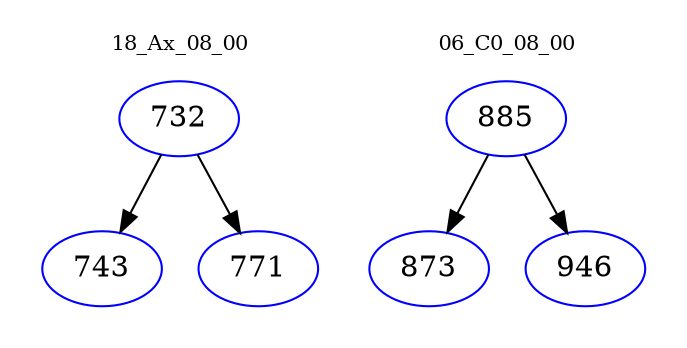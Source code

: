 digraph{
subgraph cluster_0 {
color = white
label = "18_Ax_08_00";
fontsize=10;
T0_732 [label="732", color="blue"]
T0_732 -> T0_743 [color="black"]
T0_743 [label="743", color="blue"]
T0_732 -> T0_771 [color="black"]
T0_771 [label="771", color="blue"]
}
subgraph cluster_1 {
color = white
label = "06_C0_08_00";
fontsize=10;
T1_885 [label="885", color="blue"]
T1_885 -> T1_873 [color="black"]
T1_873 [label="873", color="blue"]
T1_885 -> T1_946 [color="black"]
T1_946 [label="946", color="blue"]
}
}
